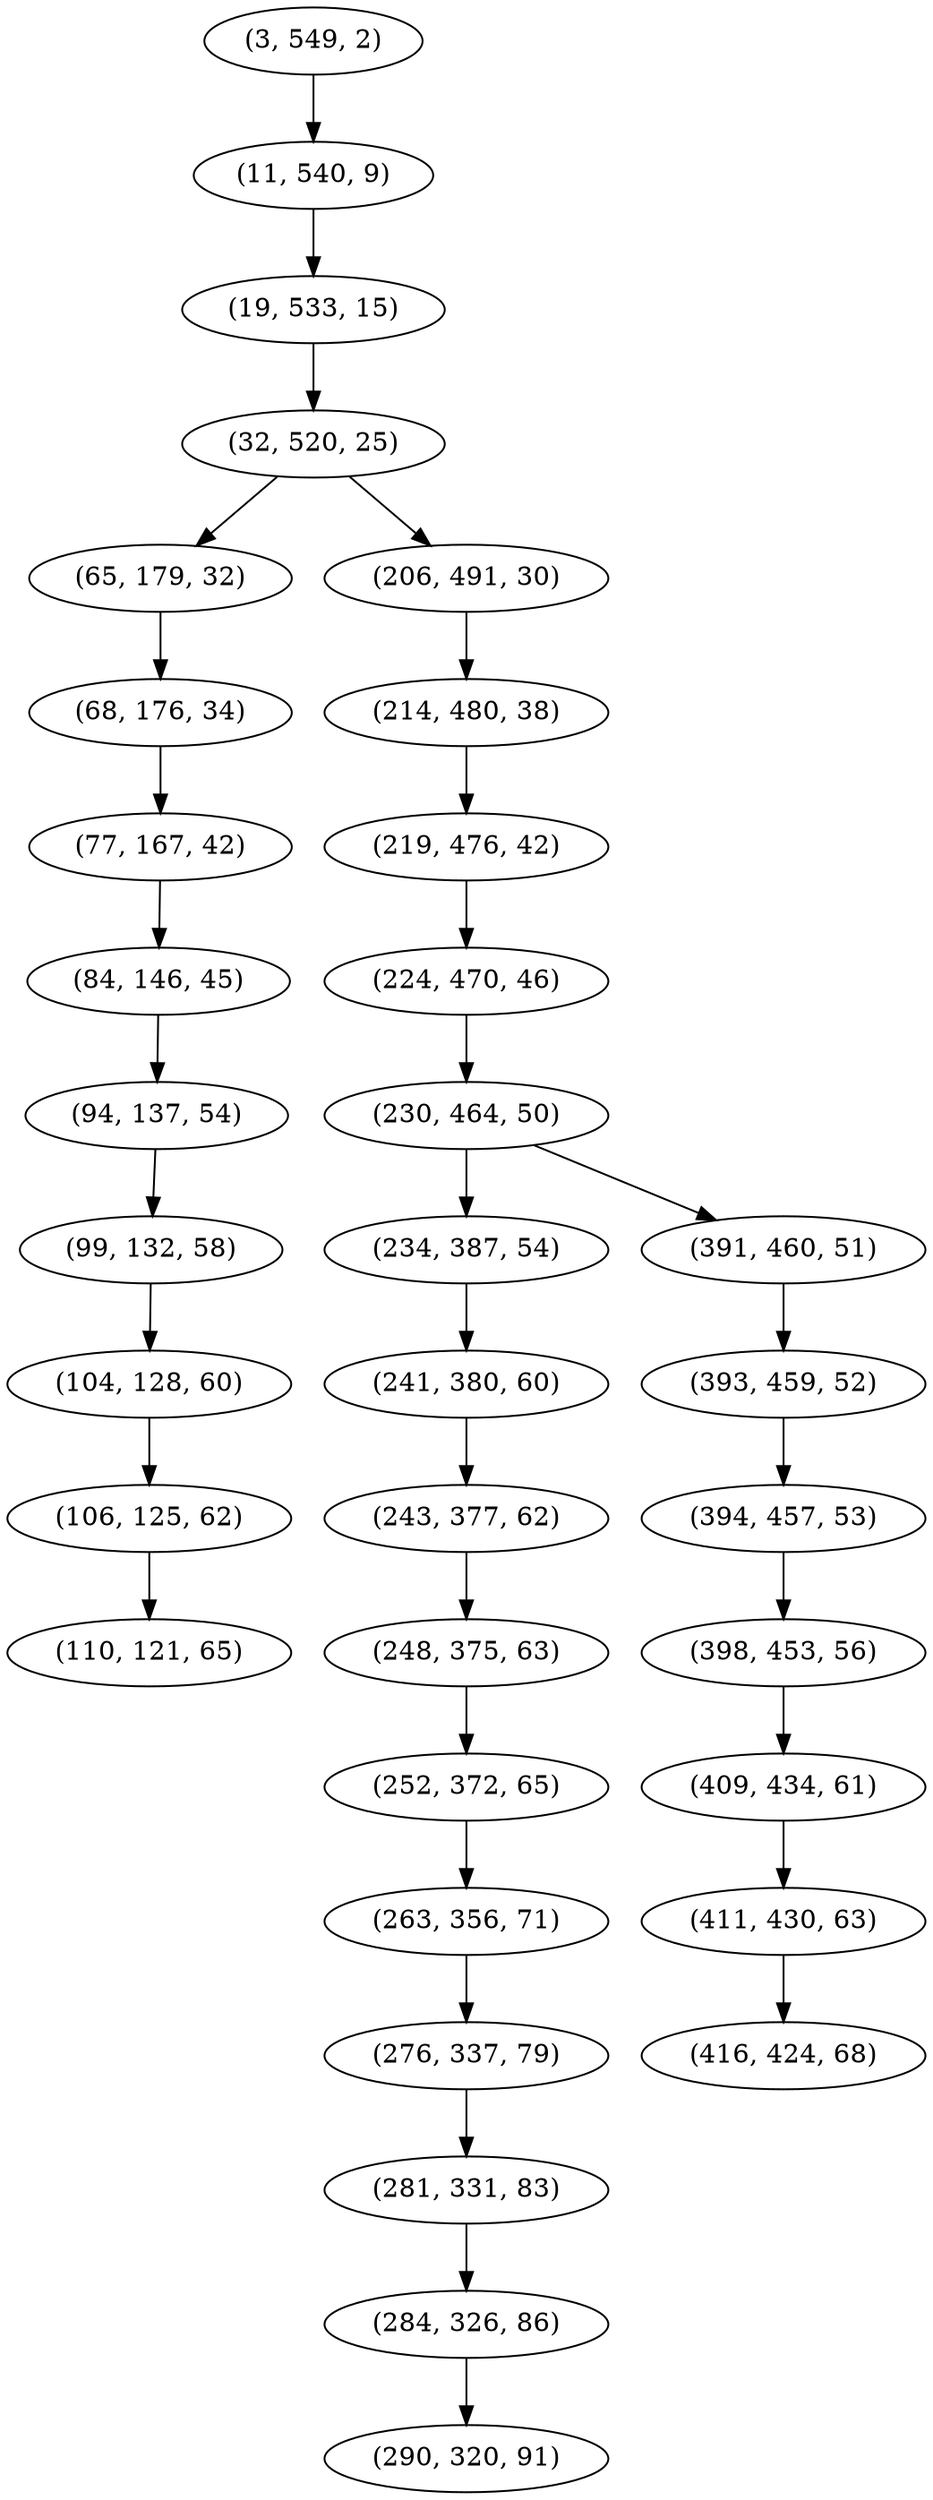 digraph tree {
    "(3, 549, 2)";
    "(11, 540, 9)";
    "(19, 533, 15)";
    "(32, 520, 25)";
    "(65, 179, 32)";
    "(68, 176, 34)";
    "(77, 167, 42)";
    "(84, 146, 45)";
    "(94, 137, 54)";
    "(99, 132, 58)";
    "(104, 128, 60)";
    "(106, 125, 62)";
    "(110, 121, 65)";
    "(206, 491, 30)";
    "(214, 480, 38)";
    "(219, 476, 42)";
    "(224, 470, 46)";
    "(230, 464, 50)";
    "(234, 387, 54)";
    "(241, 380, 60)";
    "(243, 377, 62)";
    "(248, 375, 63)";
    "(252, 372, 65)";
    "(263, 356, 71)";
    "(276, 337, 79)";
    "(281, 331, 83)";
    "(284, 326, 86)";
    "(290, 320, 91)";
    "(391, 460, 51)";
    "(393, 459, 52)";
    "(394, 457, 53)";
    "(398, 453, 56)";
    "(409, 434, 61)";
    "(411, 430, 63)";
    "(416, 424, 68)";
    "(3, 549, 2)" -> "(11, 540, 9)";
    "(11, 540, 9)" -> "(19, 533, 15)";
    "(19, 533, 15)" -> "(32, 520, 25)";
    "(32, 520, 25)" -> "(65, 179, 32)";
    "(32, 520, 25)" -> "(206, 491, 30)";
    "(65, 179, 32)" -> "(68, 176, 34)";
    "(68, 176, 34)" -> "(77, 167, 42)";
    "(77, 167, 42)" -> "(84, 146, 45)";
    "(84, 146, 45)" -> "(94, 137, 54)";
    "(94, 137, 54)" -> "(99, 132, 58)";
    "(99, 132, 58)" -> "(104, 128, 60)";
    "(104, 128, 60)" -> "(106, 125, 62)";
    "(106, 125, 62)" -> "(110, 121, 65)";
    "(206, 491, 30)" -> "(214, 480, 38)";
    "(214, 480, 38)" -> "(219, 476, 42)";
    "(219, 476, 42)" -> "(224, 470, 46)";
    "(224, 470, 46)" -> "(230, 464, 50)";
    "(230, 464, 50)" -> "(234, 387, 54)";
    "(230, 464, 50)" -> "(391, 460, 51)";
    "(234, 387, 54)" -> "(241, 380, 60)";
    "(241, 380, 60)" -> "(243, 377, 62)";
    "(243, 377, 62)" -> "(248, 375, 63)";
    "(248, 375, 63)" -> "(252, 372, 65)";
    "(252, 372, 65)" -> "(263, 356, 71)";
    "(263, 356, 71)" -> "(276, 337, 79)";
    "(276, 337, 79)" -> "(281, 331, 83)";
    "(281, 331, 83)" -> "(284, 326, 86)";
    "(284, 326, 86)" -> "(290, 320, 91)";
    "(391, 460, 51)" -> "(393, 459, 52)";
    "(393, 459, 52)" -> "(394, 457, 53)";
    "(394, 457, 53)" -> "(398, 453, 56)";
    "(398, 453, 56)" -> "(409, 434, 61)";
    "(409, 434, 61)" -> "(411, 430, 63)";
    "(411, 430, 63)" -> "(416, 424, 68)";
}
